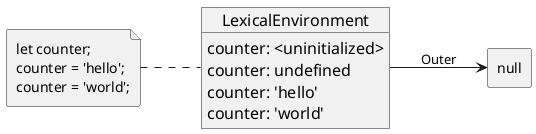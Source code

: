 @startuml LexicalEnvironmentVar
skinparam {
    FileFontSize 14
    ObjectAttributeFontSize 14
    ObjectFontSize 16
}
agent agent [
    null
]
file counter [
    let counter;
    counter = 'hello';
    counter = 'world';
]
object LexicalEnvironment
LexicalEnvironment : counter: <uninitialized>
LexicalEnvironment : counter: undefined
LexicalEnvironment : counter: 'hello'
LexicalEnvironment : counter: 'world'

left to right direction
counter .. LexicalEnvironment
LexicalEnvironment --> agent: Outer
@enduml